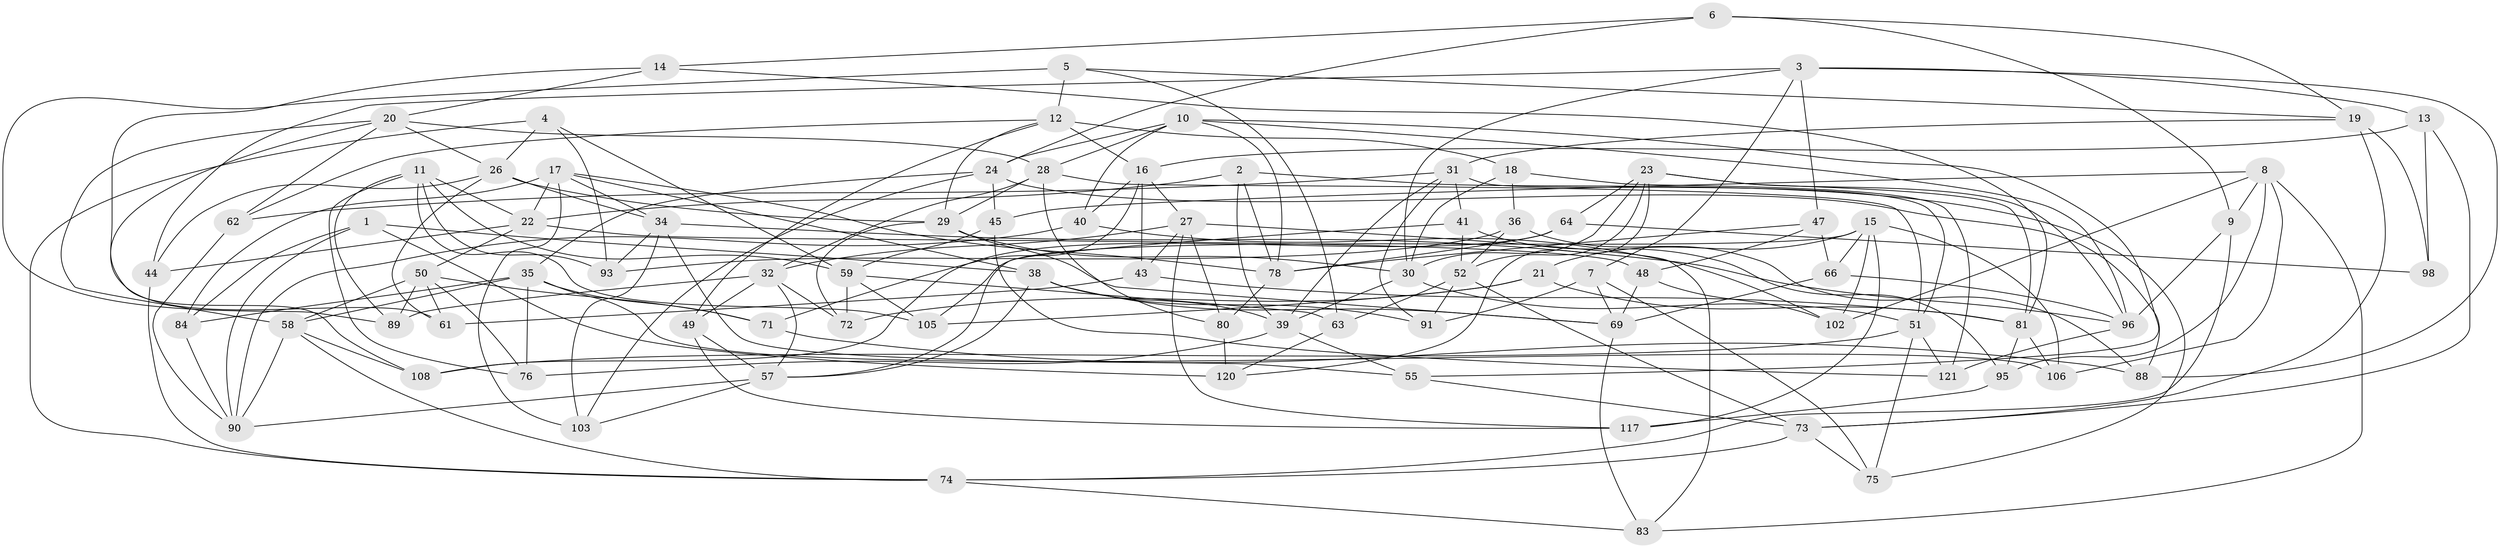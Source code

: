 // original degree distribution, {4: 1.0}
// Generated by graph-tools (version 1.1) at 2025/11/02/27/25 16:11:45]
// undirected, 84 vertices, 204 edges
graph export_dot {
graph [start="1"]
  node [color=gray90,style=filled];
  1;
  2;
  3 [super="+118"];
  4;
  5;
  6;
  7;
  8 [super="+116"];
  9;
  10 [super="+60"];
  11 [super="+33"];
  12 [super="+42"];
  13;
  14;
  15 [super="+37"];
  16 [super="+67"];
  17 [super="+86"];
  18;
  19 [super="+25"];
  20 [super="+53"];
  21;
  22 [super="+97"];
  23 [super="+111"];
  24 [super="+109"];
  26 [super="+119"];
  27 [super="+115"];
  28 [super="+104"];
  29 [super="+99"];
  30 [super="+85"];
  31 [super="+56"];
  32 [super="+92"];
  34 [super="+65"];
  35 [super="+77"];
  36;
  38 [super="+46"];
  39 [super="+70"];
  40;
  41;
  43;
  44;
  45;
  47;
  48;
  49;
  50 [super="+54"];
  51 [super="+101"];
  52 [super="+114"];
  55;
  57 [super="+68"];
  58 [super="+87"];
  59 [super="+79"];
  61;
  62;
  63;
  64;
  66;
  69 [super="+110"];
  71;
  72;
  73 [super="+82"];
  74 [super="+94"];
  75;
  76;
  78 [super="+112"];
  80;
  81 [super="+107"];
  83;
  84;
  88;
  89;
  90 [super="+100"];
  91;
  93;
  95;
  96 [super="+113"];
  98;
  102;
  103;
  105;
  106;
  108;
  117;
  120;
  121;
  1 -- 120;
  1 -- 90;
  1 -- 38;
  1 -- 84;
  2 -- 22;
  2 -- 75;
  2 -- 39;
  2 -- 78;
  3 -- 7;
  3 -- 47;
  3 -- 88;
  3 -- 44;
  3 -- 13;
  3 -- 30;
  4 -- 26;
  4 -- 59;
  4 -- 93;
  4 -- 74;
  5 -- 12;
  5 -- 89;
  5 -- 63;
  5 -- 19;
  6 -- 9;
  6 -- 24;
  6 -- 14;
  6 -- 19;
  7 -- 69;
  7 -- 75;
  7 -- 91;
  8 -- 45;
  8 -- 95;
  8 -- 83;
  8 -- 9;
  8 -- 106;
  8 -- 102;
  9 -- 96;
  9 -- 74;
  10 -- 28;
  10 -- 55;
  10 -- 40;
  10 -- 96;
  10 -- 24;
  10 -- 78;
  11 -- 105;
  11 -- 89;
  11 -- 59;
  11 -- 76;
  11 -- 93;
  11 -- 22;
  12 -- 49;
  12 -- 18;
  12 -- 16;
  12 -- 62;
  12 -- 29;
  13 -- 98;
  13 -- 16;
  13 -- 73;
  14 -- 61;
  14 -- 81;
  14 -- 20;
  15 -- 21;
  15 -- 106;
  15 -- 117;
  15 -- 105;
  15 -- 66;
  15 -- 102;
  16 -- 27;
  16 -- 43;
  16 -- 40;
  16 -- 71;
  17 -- 103;
  17 -- 78;
  17 -- 84;
  17 -- 34;
  17 -- 38;
  17 -- 22;
  18 -- 36;
  18 -- 30;
  18 -- 121;
  19 -- 31;
  19 -- 98 [weight=2];
  19 -- 73;
  20 -- 28;
  20 -- 58;
  20 -- 62;
  20 -- 108;
  20 -- 26;
  21 -- 105;
  21 -- 81;
  21 -- 72;
  22 -- 48;
  22 -- 50;
  22 -- 44;
  23 -- 96;
  23 -- 52;
  23 -- 64;
  23 -- 81;
  23 -- 120;
  23 -- 30;
  24 -- 45;
  24 -- 88;
  24 -- 103;
  24 -- 35;
  26 -- 34;
  26 -- 61;
  26 -- 29;
  26 -- 44;
  27 -- 83;
  27 -- 32;
  27 -- 80;
  27 -- 43;
  27 -- 117;
  28 -- 51;
  28 -- 80;
  28 -- 32;
  28 -- 29;
  29 -- 72;
  29 -- 69;
  29 -- 30;
  30 -- 39;
  30 -- 51;
  31 -- 51;
  31 -- 39;
  31 -- 41;
  31 -- 91;
  31 -- 62;
  32 -- 49;
  32 -- 72;
  32 -- 89;
  32 -- 57;
  34 -- 55;
  34 -- 93;
  34 -- 103;
  34 -- 96;
  35 -- 71;
  35 -- 106;
  35 -- 58;
  35 -- 76;
  35 -- 84;
  36 -- 88;
  36 -- 93;
  36 -- 52;
  38 -- 69;
  38 -- 57;
  38 -- 91;
  38 -- 39;
  39 -- 55;
  39 -- 76;
  40 -- 102;
  40 -- 90;
  41 -- 95;
  41 -- 57;
  41 -- 52;
  43 -- 61;
  43 -- 81;
  44 -- 74;
  45 -- 121;
  45 -- 59;
  47 -- 48;
  47 -- 66;
  47 -- 78;
  48 -- 69;
  48 -- 102;
  49 -- 57;
  49 -- 117;
  50 -- 71;
  50 -- 89;
  50 -- 76;
  50 -- 61;
  50 -- 58;
  51 -- 75;
  51 -- 108;
  51 -- 121;
  52 -- 63;
  52 -- 73;
  52 -- 91;
  55 -- 73;
  57 -- 103;
  57 -- 90;
  58 -- 74;
  58 -- 90;
  58 -- 108;
  59 -- 105;
  59 -- 72;
  59 -- 63;
  62 -- 90;
  63 -- 120;
  64 -- 98;
  64 -- 108;
  64 -- 78;
  66 -- 69;
  66 -- 96;
  69 -- 83;
  71 -- 88;
  73 -- 74;
  73 -- 75;
  74 -- 83;
  78 -- 80;
  80 -- 120;
  81 -- 106;
  81 -- 95;
  84 -- 90;
  95 -- 117;
  96 -- 121;
}
